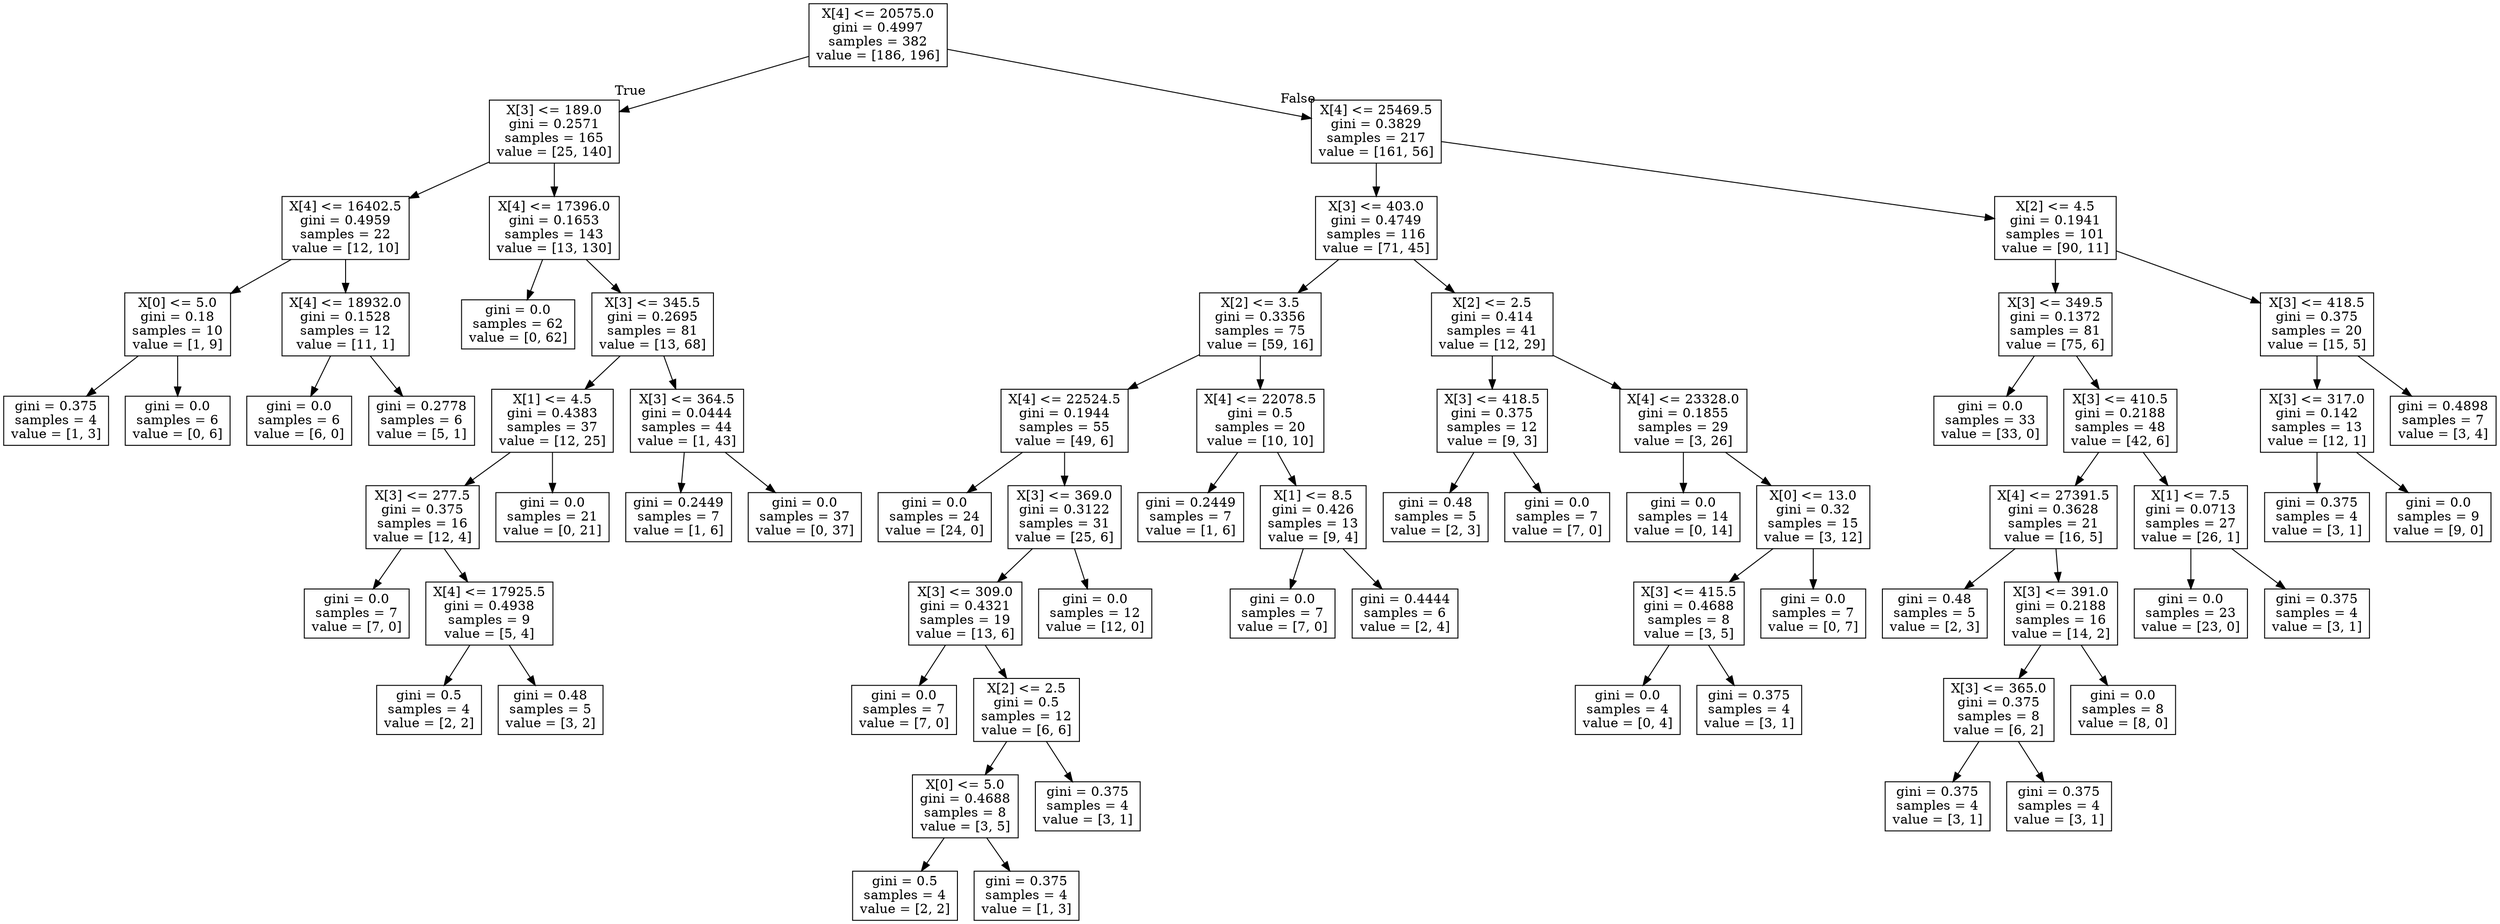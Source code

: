 digraph Tree {
node [shape=box] ;
0 [label="X[4] <= 20575.0\ngini = 0.4997\nsamples = 382\nvalue = [186, 196]"] ;
1 [label="X[3] <= 189.0\ngini = 0.2571\nsamples = 165\nvalue = [25, 140]"] ;
0 -> 1 [labeldistance=2.5, labelangle=45, headlabel="True"] ;
2 [label="X[4] <= 16402.5\ngini = 0.4959\nsamples = 22\nvalue = [12, 10]"] ;
1 -> 2 ;
3 [label="X[0] <= 5.0\ngini = 0.18\nsamples = 10\nvalue = [1, 9]"] ;
2 -> 3 ;
4 [label="gini = 0.375\nsamples = 4\nvalue = [1, 3]"] ;
3 -> 4 ;
5 [label="gini = 0.0\nsamples = 6\nvalue = [0, 6]"] ;
3 -> 5 ;
6 [label="X[4] <= 18932.0\ngini = 0.1528\nsamples = 12\nvalue = [11, 1]"] ;
2 -> 6 ;
7 [label="gini = 0.0\nsamples = 6\nvalue = [6, 0]"] ;
6 -> 7 ;
8 [label="gini = 0.2778\nsamples = 6\nvalue = [5, 1]"] ;
6 -> 8 ;
9 [label="X[4] <= 17396.0\ngini = 0.1653\nsamples = 143\nvalue = [13, 130]"] ;
1 -> 9 ;
10 [label="gini = 0.0\nsamples = 62\nvalue = [0, 62]"] ;
9 -> 10 ;
11 [label="X[3] <= 345.5\ngini = 0.2695\nsamples = 81\nvalue = [13, 68]"] ;
9 -> 11 ;
12 [label="X[1] <= 4.5\ngini = 0.4383\nsamples = 37\nvalue = [12, 25]"] ;
11 -> 12 ;
13 [label="X[3] <= 277.5\ngini = 0.375\nsamples = 16\nvalue = [12, 4]"] ;
12 -> 13 ;
14 [label="gini = 0.0\nsamples = 7\nvalue = [7, 0]"] ;
13 -> 14 ;
15 [label="X[4] <= 17925.5\ngini = 0.4938\nsamples = 9\nvalue = [5, 4]"] ;
13 -> 15 ;
16 [label="gini = 0.5\nsamples = 4\nvalue = [2, 2]"] ;
15 -> 16 ;
17 [label="gini = 0.48\nsamples = 5\nvalue = [3, 2]"] ;
15 -> 17 ;
18 [label="gini = 0.0\nsamples = 21\nvalue = [0, 21]"] ;
12 -> 18 ;
19 [label="X[3] <= 364.5\ngini = 0.0444\nsamples = 44\nvalue = [1, 43]"] ;
11 -> 19 ;
20 [label="gini = 0.2449\nsamples = 7\nvalue = [1, 6]"] ;
19 -> 20 ;
21 [label="gini = 0.0\nsamples = 37\nvalue = [0, 37]"] ;
19 -> 21 ;
22 [label="X[4] <= 25469.5\ngini = 0.3829\nsamples = 217\nvalue = [161, 56]"] ;
0 -> 22 [labeldistance=2.5, labelangle=-45, headlabel="False"] ;
23 [label="X[3] <= 403.0\ngini = 0.4749\nsamples = 116\nvalue = [71, 45]"] ;
22 -> 23 ;
24 [label="X[2] <= 3.5\ngini = 0.3356\nsamples = 75\nvalue = [59, 16]"] ;
23 -> 24 ;
25 [label="X[4] <= 22524.5\ngini = 0.1944\nsamples = 55\nvalue = [49, 6]"] ;
24 -> 25 ;
26 [label="gini = 0.0\nsamples = 24\nvalue = [24, 0]"] ;
25 -> 26 ;
27 [label="X[3] <= 369.0\ngini = 0.3122\nsamples = 31\nvalue = [25, 6]"] ;
25 -> 27 ;
28 [label="X[3] <= 309.0\ngini = 0.4321\nsamples = 19\nvalue = [13, 6]"] ;
27 -> 28 ;
29 [label="gini = 0.0\nsamples = 7\nvalue = [7, 0]"] ;
28 -> 29 ;
30 [label="X[2] <= 2.5\ngini = 0.5\nsamples = 12\nvalue = [6, 6]"] ;
28 -> 30 ;
31 [label="X[0] <= 5.0\ngini = 0.4688\nsamples = 8\nvalue = [3, 5]"] ;
30 -> 31 ;
32 [label="gini = 0.5\nsamples = 4\nvalue = [2, 2]"] ;
31 -> 32 ;
33 [label="gini = 0.375\nsamples = 4\nvalue = [1, 3]"] ;
31 -> 33 ;
34 [label="gini = 0.375\nsamples = 4\nvalue = [3, 1]"] ;
30 -> 34 ;
35 [label="gini = 0.0\nsamples = 12\nvalue = [12, 0]"] ;
27 -> 35 ;
36 [label="X[4] <= 22078.5\ngini = 0.5\nsamples = 20\nvalue = [10, 10]"] ;
24 -> 36 ;
37 [label="gini = 0.2449\nsamples = 7\nvalue = [1, 6]"] ;
36 -> 37 ;
38 [label="X[1] <= 8.5\ngini = 0.426\nsamples = 13\nvalue = [9, 4]"] ;
36 -> 38 ;
39 [label="gini = 0.0\nsamples = 7\nvalue = [7, 0]"] ;
38 -> 39 ;
40 [label="gini = 0.4444\nsamples = 6\nvalue = [2, 4]"] ;
38 -> 40 ;
41 [label="X[2] <= 2.5\ngini = 0.414\nsamples = 41\nvalue = [12, 29]"] ;
23 -> 41 ;
42 [label="X[3] <= 418.5\ngini = 0.375\nsamples = 12\nvalue = [9, 3]"] ;
41 -> 42 ;
43 [label="gini = 0.48\nsamples = 5\nvalue = [2, 3]"] ;
42 -> 43 ;
44 [label="gini = 0.0\nsamples = 7\nvalue = [7, 0]"] ;
42 -> 44 ;
45 [label="X[4] <= 23328.0\ngini = 0.1855\nsamples = 29\nvalue = [3, 26]"] ;
41 -> 45 ;
46 [label="gini = 0.0\nsamples = 14\nvalue = [0, 14]"] ;
45 -> 46 ;
47 [label="X[0] <= 13.0\ngini = 0.32\nsamples = 15\nvalue = [3, 12]"] ;
45 -> 47 ;
48 [label="X[3] <= 415.5\ngini = 0.4688\nsamples = 8\nvalue = [3, 5]"] ;
47 -> 48 ;
49 [label="gini = 0.0\nsamples = 4\nvalue = [0, 4]"] ;
48 -> 49 ;
50 [label="gini = 0.375\nsamples = 4\nvalue = [3, 1]"] ;
48 -> 50 ;
51 [label="gini = 0.0\nsamples = 7\nvalue = [0, 7]"] ;
47 -> 51 ;
52 [label="X[2] <= 4.5\ngini = 0.1941\nsamples = 101\nvalue = [90, 11]"] ;
22 -> 52 ;
53 [label="X[3] <= 349.5\ngini = 0.1372\nsamples = 81\nvalue = [75, 6]"] ;
52 -> 53 ;
54 [label="gini = 0.0\nsamples = 33\nvalue = [33, 0]"] ;
53 -> 54 ;
55 [label="X[3] <= 410.5\ngini = 0.2188\nsamples = 48\nvalue = [42, 6]"] ;
53 -> 55 ;
56 [label="X[4] <= 27391.5\ngini = 0.3628\nsamples = 21\nvalue = [16, 5]"] ;
55 -> 56 ;
57 [label="gini = 0.48\nsamples = 5\nvalue = [2, 3]"] ;
56 -> 57 ;
58 [label="X[3] <= 391.0\ngini = 0.2188\nsamples = 16\nvalue = [14, 2]"] ;
56 -> 58 ;
59 [label="X[3] <= 365.0\ngini = 0.375\nsamples = 8\nvalue = [6, 2]"] ;
58 -> 59 ;
60 [label="gini = 0.375\nsamples = 4\nvalue = [3, 1]"] ;
59 -> 60 ;
61 [label="gini = 0.375\nsamples = 4\nvalue = [3, 1]"] ;
59 -> 61 ;
62 [label="gini = 0.0\nsamples = 8\nvalue = [8, 0]"] ;
58 -> 62 ;
63 [label="X[1] <= 7.5\ngini = 0.0713\nsamples = 27\nvalue = [26, 1]"] ;
55 -> 63 ;
64 [label="gini = 0.0\nsamples = 23\nvalue = [23, 0]"] ;
63 -> 64 ;
65 [label="gini = 0.375\nsamples = 4\nvalue = [3, 1]"] ;
63 -> 65 ;
66 [label="X[3] <= 418.5\ngini = 0.375\nsamples = 20\nvalue = [15, 5]"] ;
52 -> 66 ;
67 [label="X[3] <= 317.0\ngini = 0.142\nsamples = 13\nvalue = [12, 1]"] ;
66 -> 67 ;
68 [label="gini = 0.375\nsamples = 4\nvalue = [3, 1]"] ;
67 -> 68 ;
69 [label="gini = 0.0\nsamples = 9\nvalue = [9, 0]"] ;
67 -> 69 ;
70 [label="gini = 0.4898\nsamples = 7\nvalue = [3, 4]"] ;
66 -> 70 ;
}